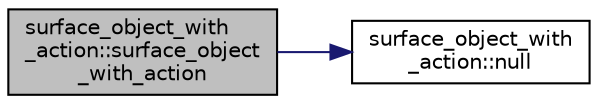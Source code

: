 digraph "surface_object_with_action::surface_object_with_action"
{
  edge [fontname="Helvetica",fontsize="10",labelfontname="Helvetica",labelfontsize="10"];
  node [fontname="Helvetica",fontsize="10",shape=record];
  rankdir="LR";
  Node0 [label="surface_object_with\l_action::surface_object\l_with_action",height=0.2,width=0.4,color="black", fillcolor="grey75", style="filled", fontcolor="black"];
  Node0 -> Node1 [color="midnightblue",fontsize="10",style="solid",fontname="Helvetica"];
  Node1 [label="surface_object_with\l_action::null",height=0.2,width=0.4,color="black", fillcolor="white", style="filled",URL="$db/d28/classsurface__object__with__action.html#af479f5bae9a726bdc114648d0866a54f"];
}

